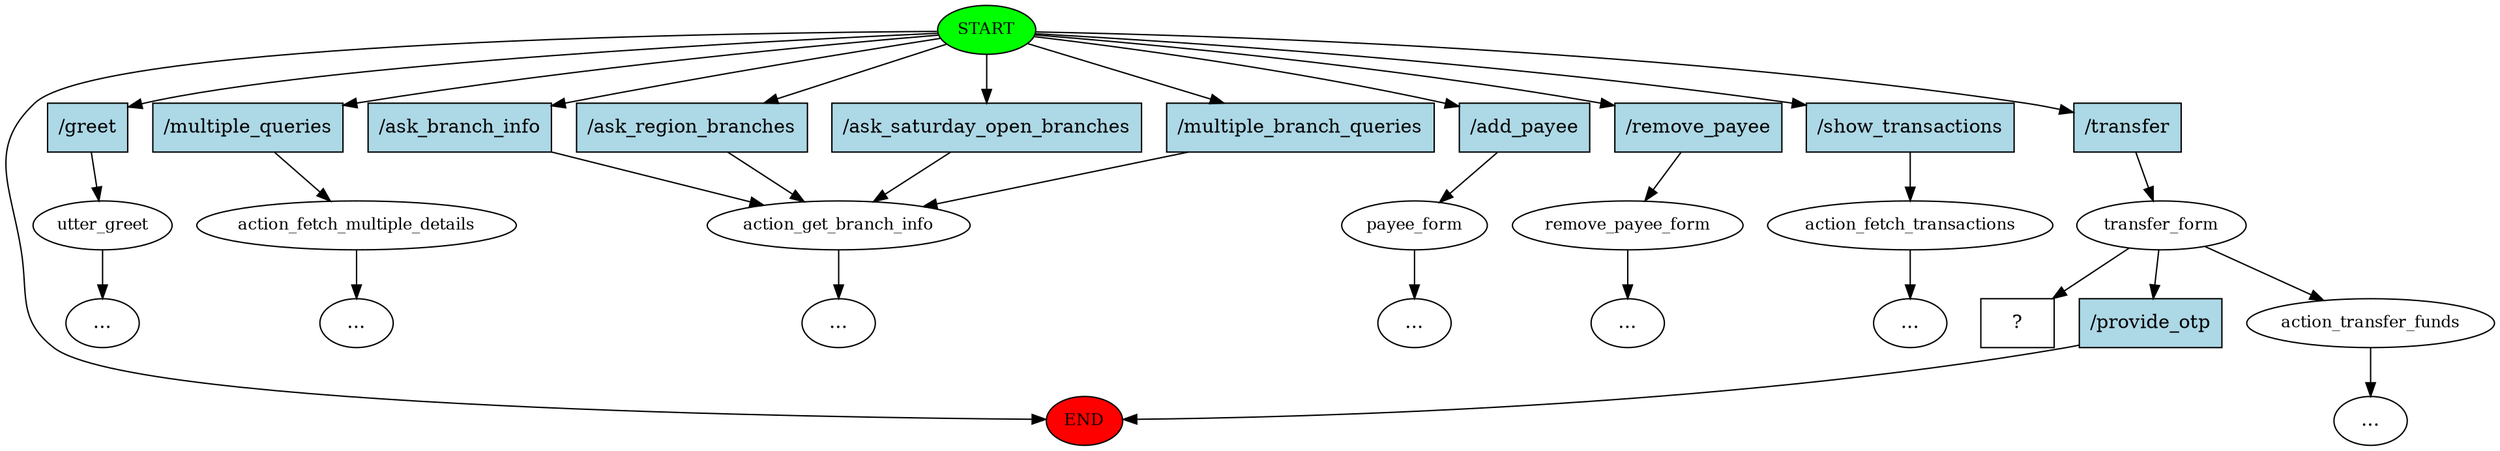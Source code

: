 digraph  {
0 [class="start active", fillcolor=green, fontsize=12, label=START, style=filled];
"-1" [class=end, fillcolor=red, fontsize=12, label=END, style=filled];
1 [class="", fontsize=12, label=utter_greet];
"-3" [class=ellipsis, label="..."];
2 [class="", fontsize=12, label=action_fetch_multiple_details];
"-4" [class=ellipsis, label="..."];
3 [class="", fontsize=12, label=action_get_branch_info];
"-8" [class=ellipsis, label="..."];
7 [class="", fontsize=12, label=payee_form];
"-9" [class=ellipsis, label="..."];
8 [class="", fontsize=12, label=remove_payee_form];
"-10" [class=ellipsis, label="..."];
9 [class="", fontsize=12, label=action_fetch_transactions];
"-12" [class=ellipsis, label="..."];
11 [class=active, fontsize=12, label=transfer_form];
12 [class="", fontsize=12, label=action_transfer_funds];
"-14" [class=ellipsis, label="..."];
17 [class="intent dashed active", label="  ?  ", shape=rect];
18 [class=intent, fillcolor=lightblue, label="/greet", shape=rect, style=filled];
19 [class=intent, fillcolor=lightblue, label="/multiple_queries", shape=rect, style=filled];
20 [class=intent, fillcolor=lightblue, label="/ask_branch_info", shape=rect, style=filled];
21 [class=intent, fillcolor=lightblue, label="/ask_region_branches", shape=rect, style=filled];
22 [class=intent, fillcolor=lightblue, label="/ask_saturday_open_branches", shape=rect, style=filled];
23 [class=intent, fillcolor=lightblue, label="/multiple_branch_queries", shape=rect, style=filled];
24 [class=intent, fillcolor=lightblue, label="/add_payee", shape=rect, style=filled];
25 [class=intent, fillcolor=lightblue, label="/remove_payee", shape=rect, style=filled];
26 [class=intent, fillcolor=lightblue, label="/show_transactions", shape=rect, style=filled];
27 [class="intent active", fillcolor=lightblue, label="/transfer", shape=rect, style=filled];
28 [class=intent, fillcolor=lightblue, label="/provide_otp", shape=rect, style=filled];
0 -> "-1"  [class="", key=NONE, label=""];
0 -> 18  [class="", key=0];
0 -> 19  [class="", key=0];
0 -> 20  [class="", key=0];
0 -> 21  [class="", key=0];
0 -> 22  [class="", key=0];
0 -> 23  [class="", key=0];
0 -> 24  [class="", key=0];
0 -> 25  [class="", key=0];
0 -> 26  [class="", key=0];
0 -> 27  [class=active, key=0];
1 -> "-3"  [class="", key=NONE, label=""];
2 -> "-4"  [class="", key=NONE, label=""];
3 -> "-8"  [class="", key=NONE, label=""];
7 -> "-9"  [class="", key=NONE, label=""];
8 -> "-10"  [class="", key=NONE, label=""];
9 -> "-12"  [class="", key=NONE, label=""];
11 -> 12  [class="", key=NONE, label=""];
11 -> 17  [class=active, key=NONE, label=""];
11 -> 28  [class="", key=0];
12 -> "-14"  [class="", key=NONE, label=""];
18 -> 1  [class="", key=0];
19 -> 2  [class="", key=0];
20 -> 3  [class="", key=0];
21 -> 3  [class="", key=0];
22 -> 3  [class="", key=0];
23 -> 3  [class="", key=0];
24 -> 7  [class="", key=0];
25 -> 8  [class="", key=0];
26 -> 9  [class="", key=0];
27 -> 11  [class=active, key=0];
28 -> "-1"  [class="", key=0];
}
